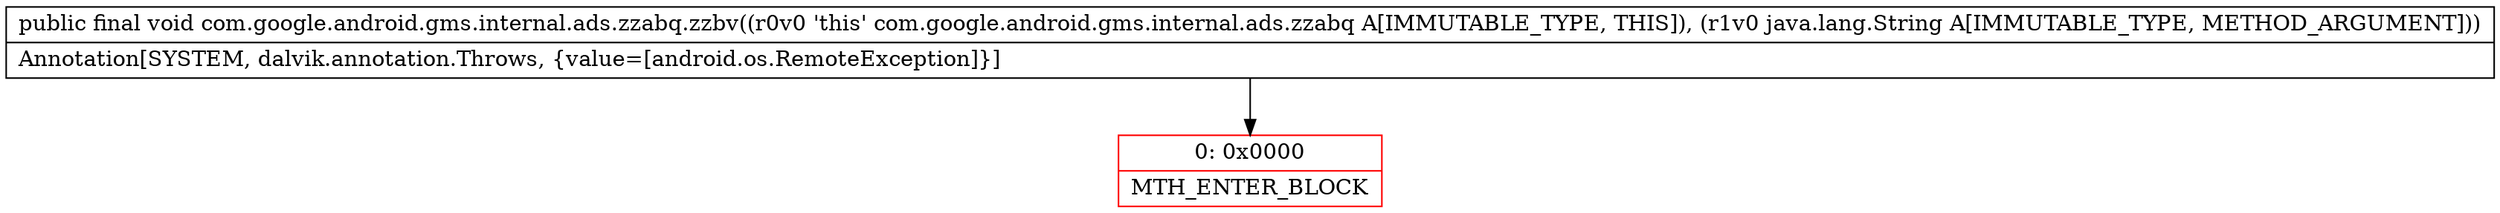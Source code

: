 digraph "CFG forcom.google.android.gms.internal.ads.zzabq.zzbv(Ljava\/lang\/String;)V" {
subgraph cluster_Region_150190770 {
label = "R(0)";
node [shape=record,color=blue];
}
Node_0 [shape=record,color=red,label="{0\:\ 0x0000|MTH_ENTER_BLOCK\l}"];
MethodNode[shape=record,label="{public final void com.google.android.gms.internal.ads.zzabq.zzbv((r0v0 'this' com.google.android.gms.internal.ads.zzabq A[IMMUTABLE_TYPE, THIS]), (r1v0 java.lang.String A[IMMUTABLE_TYPE, METHOD_ARGUMENT]))  | Annotation[SYSTEM, dalvik.annotation.Throws, \{value=[android.os.RemoteException]\}]\l}"];
MethodNode -> Node_0;
}

